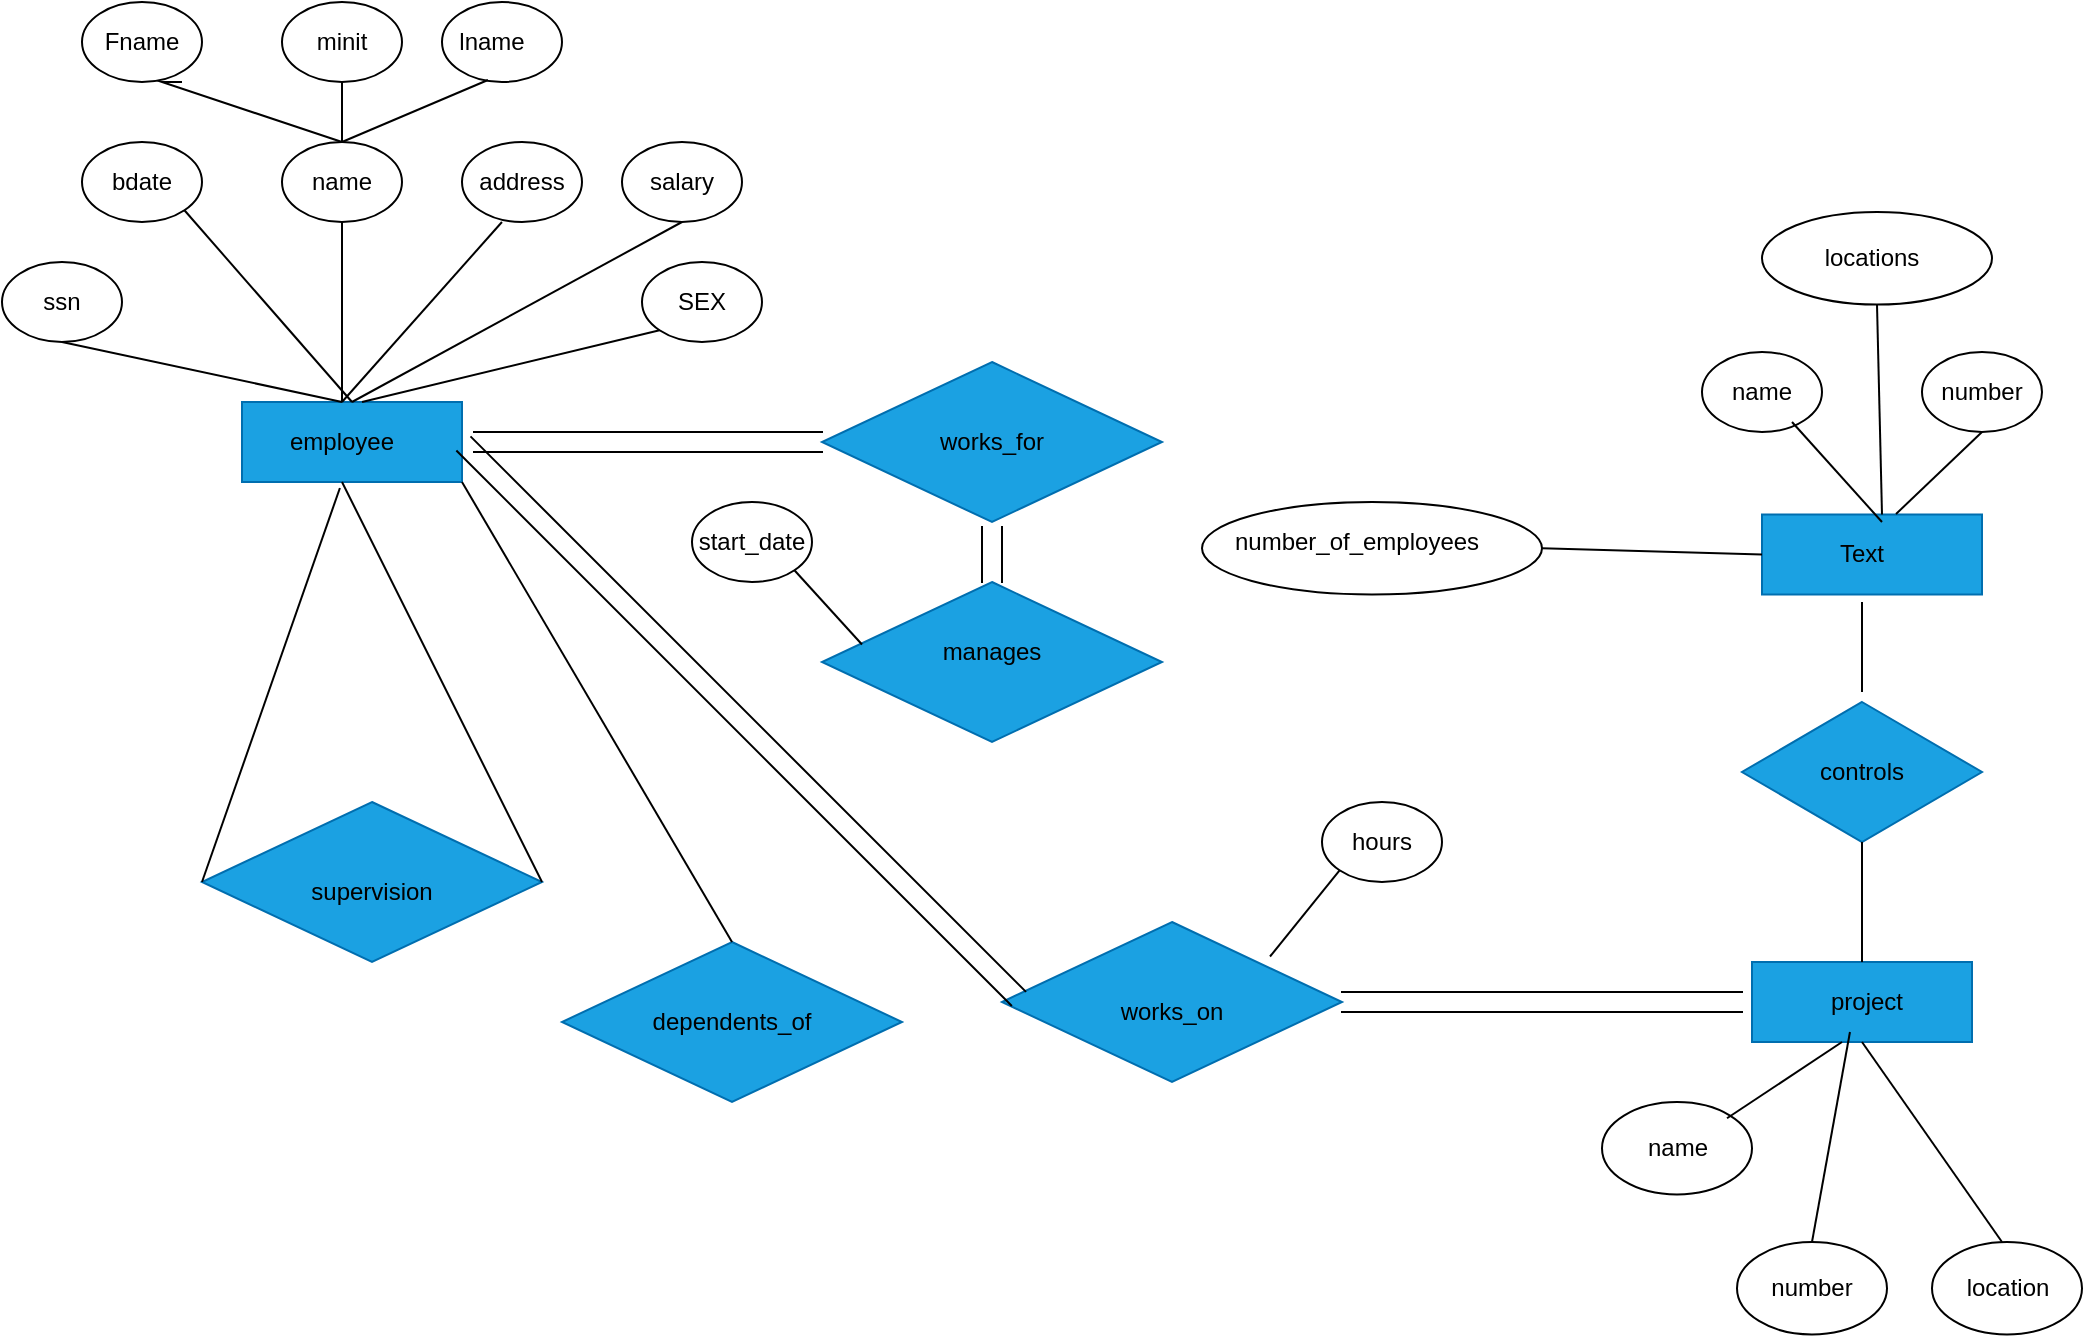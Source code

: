 <mxfile version="21.5.0" type="github">
  <diagram name="Halaman-1" id="66dkffTbdJDaujBPnoAA">
    <mxGraphModel dx="1633" dy="758" grid="1" gridSize="10" guides="1" tooltips="1" connect="1" arrows="1" fold="1" page="1" pageScale="1" pageWidth="850" pageHeight="1100" math="0" shadow="0">
      <root>
        <mxCell id="0" />
        <mxCell id="1" parent="0" />
        <mxCell id="JkQNoZzXG15EF7CzewIj-1" value="" style="ellipse;whiteSpace=wrap;html=1;" vertex="1" parent="1">
          <mxGeometry x="60" y="50" width="60" height="40" as="geometry" />
        </mxCell>
        <mxCell id="JkQNoZzXG15EF7CzewIj-2" value="" style="ellipse;whiteSpace=wrap;html=1;" vertex="1" parent="1">
          <mxGeometry x="160" y="120" width="60" height="40" as="geometry" />
        </mxCell>
        <mxCell id="JkQNoZzXG15EF7CzewIj-3" value="" style="ellipse;whiteSpace=wrap;html=1;" vertex="1" parent="1">
          <mxGeometry x="240" y="50" width="60" height="40" as="geometry" />
        </mxCell>
        <mxCell id="JkQNoZzXG15EF7CzewIj-4" value="" style="ellipse;whiteSpace=wrap;html=1;" vertex="1" parent="1">
          <mxGeometry x="160" y="50" width="60" height="40" as="geometry" />
        </mxCell>
        <mxCell id="JkQNoZzXG15EF7CzewIj-6" value="" style="ellipse;whiteSpace=wrap;html=1;" vertex="1" parent="1">
          <mxGeometry x="60" y="120" width="60" height="40" as="geometry" />
        </mxCell>
        <mxCell id="JkQNoZzXG15EF7CzewIj-7" value="" style="ellipse;whiteSpace=wrap;html=1;" vertex="1" parent="1">
          <mxGeometry x="250" y="120" width="60" height="40" as="geometry" />
        </mxCell>
        <mxCell id="JkQNoZzXG15EF7CzewIj-8" value="" style="ellipse;whiteSpace=wrap;html=1;" vertex="1" parent="1">
          <mxGeometry x="330" y="120" width="60" height="40" as="geometry" />
        </mxCell>
        <mxCell id="JkQNoZzXG15EF7CzewIj-9" value="" style="ellipse;whiteSpace=wrap;html=1;" vertex="1" parent="1">
          <mxGeometry x="20" y="180" width="60" height="40" as="geometry" />
        </mxCell>
        <mxCell id="JkQNoZzXG15EF7CzewIj-10" value="" style="endArrow=none;html=1;rounded=0;entryX=0.5;entryY=1;entryDx=0;entryDy=0;exitX=0.5;exitY=0;exitDx=0;exitDy=0;" edge="1" parent="1" source="JkQNoZzXG15EF7CzewIj-2" target="JkQNoZzXG15EF7CzewIj-4">
          <mxGeometry width="50" height="50" relative="1" as="geometry">
            <mxPoint x="180" y="130" as="sourcePoint" />
            <mxPoint x="230" y="80" as="targetPoint" />
          </mxGeometry>
        </mxCell>
        <mxCell id="JkQNoZzXG15EF7CzewIj-12" value="" style="endArrow=none;html=1;rounded=0;entryX=0.383;entryY=0.975;entryDx=0;entryDy=0;exitX=0.5;exitY=0;exitDx=0;exitDy=0;entryPerimeter=0;" edge="1" parent="1" source="JkQNoZzXG15EF7CzewIj-2" target="JkQNoZzXG15EF7CzewIj-3">
          <mxGeometry width="50" height="50" relative="1" as="geometry">
            <mxPoint x="200" y="130" as="sourcePoint" />
            <mxPoint x="200" y="100" as="targetPoint" />
          </mxGeometry>
        </mxCell>
        <mxCell id="JkQNoZzXG15EF7CzewIj-13" value="" style="endArrow=none;html=1;rounded=0;exitX=0.5;exitY=0;exitDx=0;exitDy=0;" edge="1" parent="1" source="JkQNoZzXG15EF7CzewIj-2">
          <mxGeometry width="50" height="50" relative="1" as="geometry">
            <mxPoint x="210" y="140" as="sourcePoint" />
            <mxPoint x="110" y="90" as="targetPoint" />
            <Array as="points">
              <mxPoint x="100" y="90" />
            </Array>
          </mxGeometry>
        </mxCell>
        <mxCell id="JkQNoZzXG15EF7CzewIj-14" value="" style="rounded=0;whiteSpace=wrap;html=1;fillColor=#1ba1e2;fontColor=#ffffff;strokeColor=#006EAF;" vertex="1" parent="1">
          <mxGeometry x="140" y="250" width="110" height="40" as="geometry" />
        </mxCell>
        <mxCell id="JkQNoZzXG15EF7CzewIj-15" value="" style="endArrow=none;html=1;rounded=0;entryX=0.5;entryY=1;entryDx=0;entryDy=0;" edge="1" parent="1" target="JkQNoZzXG15EF7CzewIj-2">
          <mxGeometry width="50" height="50" relative="1" as="geometry">
            <mxPoint x="190" y="250" as="sourcePoint" />
            <mxPoint x="240" y="200" as="targetPoint" />
          </mxGeometry>
        </mxCell>
        <mxCell id="JkQNoZzXG15EF7CzewIj-16" value="" style="endArrow=none;html=1;rounded=0;entryX=0.333;entryY=1;entryDx=0;entryDy=0;entryPerimeter=0;" edge="1" parent="1" target="JkQNoZzXG15EF7CzewIj-7">
          <mxGeometry width="50" height="50" relative="1" as="geometry">
            <mxPoint x="190" y="250" as="sourcePoint" />
            <mxPoint x="240" y="200" as="targetPoint" />
          </mxGeometry>
        </mxCell>
        <mxCell id="JkQNoZzXG15EF7CzewIj-17" value="" style="endArrow=none;html=1;rounded=0;entryX=0.5;entryY=1;entryDx=0;entryDy=0;exitX=0.5;exitY=0;exitDx=0;exitDy=0;" edge="1" parent="1" source="JkQNoZzXG15EF7CzewIj-14" target="JkQNoZzXG15EF7CzewIj-8">
          <mxGeometry width="50" height="50" relative="1" as="geometry">
            <mxPoint x="200" y="260" as="sourcePoint" />
            <mxPoint x="280" y="170" as="targetPoint" />
          </mxGeometry>
        </mxCell>
        <mxCell id="JkQNoZzXG15EF7CzewIj-18" value="" style="ellipse;whiteSpace=wrap;html=1;" vertex="1" parent="1">
          <mxGeometry x="340" y="180" width="60" height="40" as="geometry" />
        </mxCell>
        <mxCell id="JkQNoZzXG15EF7CzewIj-19" value="" style="endArrow=none;html=1;rounded=0;entryX=0;entryY=1;entryDx=0;entryDy=0;" edge="1" parent="1" target="JkQNoZzXG15EF7CzewIj-18">
          <mxGeometry width="50" height="50" relative="1" as="geometry">
            <mxPoint x="200" y="250" as="sourcePoint" />
            <mxPoint x="370" y="170" as="targetPoint" />
          </mxGeometry>
        </mxCell>
        <mxCell id="JkQNoZzXG15EF7CzewIj-20" value="" style="endArrow=none;html=1;rounded=0;entryX=0.5;entryY=1;entryDx=0;entryDy=0;" edge="1" parent="1" target="JkQNoZzXG15EF7CzewIj-9">
          <mxGeometry width="50" height="50" relative="1" as="geometry">
            <mxPoint x="190" y="250" as="sourcePoint" />
            <mxPoint x="359" y="224" as="targetPoint" />
          </mxGeometry>
        </mxCell>
        <mxCell id="JkQNoZzXG15EF7CzewIj-21" value="" style="endArrow=none;html=1;rounded=0;entryX=1;entryY=1;entryDx=0;entryDy=0;exitX=0.5;exitY=0;exitDx=0;exitDy=0;" edge="1" parent="1" source="JkQNoZzXG15EF7CzewIj-14" target="JkQNoZzXG15EF7CzewIj-6">
          <mxGeometry width="50" height="50" relative="1" as="geometry">
            <mxPoint x="220" y="270" as="sourcePoint" />
            <mxPoint x="369" y="234" as="targetPoint" />
          </mxGeometry>
        </mxCell>
        <mxCell id="JkQNoZzXG15EF7CzewIj-22" value="" style="rhombus;whiteSpace=wrap;html=1;fillColor=#1ba1e2;fontColor=#ffffff;strokeColor=#006EAF;" vertex="1" parent="1">
          <mxGeometry x="120" y="450" width="170" height="80" as="geometry" />
        </mxCell>
        <mxCell id="JkQNoZzXG15EF7CzewIj-23" value="" style="rhombus;whiteSpace=wrap;html=1;fillColor=#1ba1e2;fontColor=#ffffff;strokeColor=#006EAF;" vertex="1" parent="1">
          <mxGeometry x="300" y="520" width="170" height="80" as="geometry" />
        </mxCell>
        <mxCell id="JkQNoZzXG15EF7CzewIj-24" value="" style="rhombus;whiteSpace=wrap;html=1;fillColor=#1ba1e2;fontColor=#ffffff;strokeColor=#006EAF;" vertex="1" parent="1">
          <mxGeometry x="430" y="230" width="170" height="80" as="geometry" />
        </mxCell>
        <mxCell id="JkQNoZzXG15EF7CzewIj-25" value="" style="rhombus;whiteSpace=wrap;html=1;fillColor=#1ba1e2;fontColor=#ffffff;strokeColor=#006EAF;" vertex="1" parent="1">
          <mxGeometry x="430" y="340" width="170" height="80" as="geometry" />
        </mxCell>
        <mxCell id="JkQNoZzXG15EF7CzewIj-26" value="" style="rhombus;whiteSpace=wrap;html=1;fillColor=#1ba1e2;fontColor=#ffffff;strokeColor=#006EAF;" vertex="1" parent="1">
          <mxGeometry x="520" y="510" width="170" height="80" as="geometry" />
        </mxCell>
        <mxCell id="JkQNoZzXG15EF7CzewIj-30" value="" style="shape=partialRectangle;whiteSpace=wrap;html=1;left=0;right=0;fillColor=none;rotation=90;" vertex="1" parent="1">
          <mxGeometry x="501.25" y="321.25" width="27.5" height="10" as="geometry" />
        </mxCell>
        <mxCell id="JkQNoZzXG15EF7CzewIj-32" value="" style="shape=partialRectangle;whiteSpace=wrap;html=1;left=0;right=0;fillColor=none;rotation=-180;" vertex="1" parent="1">
          <mxGeometry x="256" y="265" width="174" height="10" as="geometry" />
        </mxCell>
        <mxCell id="JkQNoZzXG15EF7CzewIj-33" value="" style="endArrow=none;html=1;rounded=0;entryX=0;entryY=0.5;entryDx=0;entryDy=0;exitX=0.445;exitY=1.075;exitDx=0;exitDy=0;exitPerimeter=0;" edge="1" parent="1" source="JkQNoZzXG15EF7CzewIj-14" target="JkQNoZzXG15EF7CzewIj-22">
          <mxGeometry width="50" height="50" relative="1" as="geometry">
            <mxPoint x="200" y="260" as="sourcePoint" />
            <mxPoint x="60" y="230" as="targetPoint" />
          </mxGeometry>
        </mxCell>
        <mxCell id="JkQNoZzXG15EF7CzewIj-34" value="" style="endArrow=none;html=1;rounded=0;entryX=1;entryY=0.5;entryDx=0;entryDy=0;" edge="1" parent="1" target="JkQNoZzXG15EF7CzewIj-22">
          <mxGeometry width="50" height="50" relative="1" as="geometry">
            <mxPoint x="190" y="290" as="sourcePoint" />
            <mxPoint x="70" y="240" as="targetPoint" />
          </mxGeometry>
        </mxCell>
        <mxCell id="JkQNoZzXG15EF7CzewIj-35" value="" style="endArrow=none;html=1;rounded=0;entryX=0.5;entryY=0;entryDx=0;entryDy=0;exitX=1;exitY=1;exitDx=0;exitDy=0;" edge="1" parent="1" source="JkQNoZzXG15EF7CzewIj-14" target="JkQNoZzXG15EF7CzewIj-23">
          <mxGeometry width="50" height="50" relative="1" as="geometry">
            <mxPoint x="200" y="300" as="sourcePoint" />
            <mxPoint x="300" y="500" as="targetPoint" />
          </mxGeometry>
        </mxCell>
        <mxCell id="JkQNoZzXG15EF7CzewIj-36" value="" style="ellipse;whiteSpace=wrap;html=1;" vertex="1" parent="1">
          <mxGeometry x="365" y="300" width="60" height="40" as="geometry" />
        </mxCell>
        <mxCell id="JkQNoZzXG15EF7CzewIj-37" value="" style="endArrow=none;html=1;rounded=0;entryX=1;entryY=1;entryDx=0;entryDy=0;" edge="1" parent="1" target="JkQNoZzXG15EF7CzewIj-36">
          <mxGeometry width="50" height="50" relative="1" as="geometry">
            <mxPoint x="450" y="371.25" as="sourcePoint" />
            <mxPoint x="450" y="281.25" as="targetPoint" />
          </mxGeometry>
        </mxCell>
        <mxCell id="JkQNoZzXG15EF7CzewIj-39" value="" style="shape=partialRectangle;whiteSpace=wrap;html=1;left=0;right=0;fillColor=none;rotation=-135;" vertex="1" parent="1">
          <mxGeometry x="193.7" y="404.61" width="391.8" height="10" as="geometry" />
        </mxCell>
        <mxCell id="JkQNoZzXG15EF7CzewIj-40" value="" style="ellipse;whiteSpace=wrap;html=1;" vertex="1" parent="1">
          <mxGeometry x="680" y="450" width="60" height="40" as="geometry" />
        </mxCell>
        <mxCell id="JkQNoZzXG15EF7CzewIj-42" value="" style="endArrow=none;html=1;rounded=0;entryX=0;entryY=1;entryDx=0;entryDy=0;" edge="1" parent="1" target="JkQNoZzXG15EF7CzewIj-40">
          <mxGeometry width="50" height="50" relative="1" as="geometry">
            <mxPoint x="654" y="527.25" as="sourcePoint" />
            <mxPoint x="620" y="490" as="targetPoint" />
          </mxGeometry>
        </mxCell>
        <mxCell id="JkQNoZzXG15EF7CzewIj-43" value="" style="shape=partialRectangle;whiteSpace=wrap;html=1;left=0;right=0;fillColor=none;" vertex="1" parent="1">
          <mxGeometry x="690" y="545" width="200" height="10" as="geometry" />
        </mxCell>
        <mxCell id="JkQNoZzXG15EF7CzewIj-44" value="" style="ellipse;whiteSpace=wrap;html=1;" vertex="1" parent="1">
          <mxGeometry x="620" y="300" width="170" height="46.25" as="geometry" />
        </mxCell>
        <mxCell id="JkQNoZzXG15EF7CzewIj-46" value="" style="rounded=0;whiteSpace=wrap;html=1;fillColor=#1ba1e2;fontColor=#ffffff;strokeColor=#006EAF;" vertex="1" parent="1">
          <mxGeometry x="900" y="306.25" width="110" height="40" as="geometry" />
        </mxCell>
        <mxCell id="JkQNoZzXG15EF7CzewIj-47" value="" style="rhombus;whiteSpace=wrap;html=1;fillColor=#1ba1e2;fontColor=#ffffff;strokeColor=#006EAF;" vertex="1" parent="1">
          <mxGeometry x="890" y="400" width="120" height="70" as="geometry" />
        </mxCell>
        <mxCell id="JkQNoZzXG15EF7CzewIj-49" value="" style="rounded=0;whiteSpace=wrap;html=1;fillColor=#1ba1e2;fontColor=#ffffff;strokeColor=#006EAF;" vertex="1" parent="1">
          <mxGeometry x="895" y="530" width="110" height="40" as="geometry" />
        </mxCell>
        <mxCell id="JkQNoZzXG15EF7CzewIj-50" value="" style="ellipse;whiteSpace=wrap;html=1;" vertex="1" parent="1">
          <mxGeometry x="870" y="225" width="60" height="40" as="geometry" />
        </mxCell>
        <mxCell id="JkQNoZzXG15EF7CzewIj-51" value="" style="ellipse;whiteSpace=wrap;html=1;" vertex="1" parent="1">
          <mxGeometry x="980" y="225" width="60" height="40" as="geometry" />
        </mxCell>
        <mxCell id="JkQNoZzXG15EF7CzewIj-52" value="Fname" style="text;html=1;strokeColor=none;fillColor=none;align=center;verticalAlign=middle;whiteSpace=wrap;rounded=0;" vertex="1" parent="1">
          <mxGeometry x="60" y="55" width="60" height="30" as="geometry" />
        </mxCell>
        <mxCell id="JkQNoZzXG15EF7CzewIj-53" value="employee" style="text;html=1;strokeColor=none;fillColor=none;align=center;verticalAlign=middle;whiteSpace=wrap;rounded=0;" vertex="1" parent="1">
          <mxGeometry x="160" y="255" width="60" height="30" as="geometry" />
        </mxCell>
        <mxCell id="JkQNoZzXG15EF7CzewIj-54" value="supervision" style="text;html=1;strokeColor=none;fillColor=none;align=center;verticalAlign=middle;whiteSpace=wrap;rounded=0;" vertex="1" parent="1">
          <mxGeometry x="175" y="480" width="60" height="30" as="geometry" />
        </mxCell>
        <mxCell id="JkQNoZzXG15EF7CzewIj-55" value="ssn" style="text;html=1;strokeColor=none;fillColor=none;align=center;verticalAlign=middle;whiteSpace=wrap;rounded=0;" vertex="1" parent="1">
          <mxGeometry x="20" y="185" width="60" height="30" as="geometry" />
        </mxCell>
        <mxCell id="JkQNoZzXG15EF7CzewIj-56" value="bdate" style="text;html=1;strokeColor=none;fillColor=none;align=center;verticalAlign=middle;whiteSpace=wrap;rounded=0;" vertex="1" parent="1">
          <mxGeometry x="60" y="125" width="60" height="30" as="geometry" />
        </mxCell>
        <mxCell id="JkQNoZzXG15EF7CzewIj-57" value="minit" style="text;html=1;strokeColor=none;fillColor=none;align=center;verticalAlign=middle;whiteSpace=wrap;rounded=0;" vertex="1" parent="1">
          <mxGeometry x="160" y="55" width="60" height="30" as="geometry" />
        </mxCell>
        <mxCell id="JkQNoZzXG15EF7CzewIj-58" value="name" style="text;html=1;strokeColor=none;fillColor=none;align=center;verticalAlign=middle;whiteSpace=wrap;rounded=0;" vertex="1" parent="1">
          <mxGeometry x="160" y="125" width="60" height="30" as="geometry" />
        </mxCell>
        <mxCell id="JkQNoZzXG15EF7CzewIj-59" value="lname" style="text;html=1;strokeColor=none;fillColor=none;align=center;verticalAlign=middle;whiteSpace=wrap;rounded=0;" vertex="1" parent="1">
          <mxGeometry x="235" y="55" width="60" height="30" as="geometry" />
        </mxCell>
        <mxCell id="JkQNoZzXG15EF7CzewIj-60" value="address" style="text;html=1;strokeColor=none;fillColor=none;align=center;verticalAlign=middle;whiteSpace=wrap;rounded=0;" vertex="1" parent="1">
          <mxGeometry x="250" y="125" width="60" height="30" as="geometry" />
        </mxCell>
        <mxCell id="JkQNoZzXG15EF7CzewIj-61" value="salary" style="text;html=1;strokeColor=none;fillColor=none;align=center;verticalAlign=middle;whiteSpace=wrap;rounded=0;" vertex="1" parent="1">
          <mxGeometry x="330" y="125" width="60" height="30" as="geometry" />
        </mxCell>
        <mxCell id="JkQNoZzXG15EF7CzewIj-62" value="SEX" style="text;html=1;strokeColor=none;fillColor=none;align=center;verticalAlign=middle;whiteSpace=wrap;rounded=0;" vertex="1" parent="1">
          <mxGeometry x="340" y="185" width="60" height="30" as="geometry" />
        </mxCell>
        <mxCell id="JkQNoZzXG15EF7CzewIj-63" value="start_date" style="text;html=1;strokeColor=none;fillColor=none;align=center;verticalAlign=middle;whiteSpace=wrap;rounded=0;" vertex="1" parent="1">
          <mxGeometry x="370" y="305" width="49.6" height="30" as="geometry" />
        </mxCell>
        <mxCell id="JkQNoZzXG15EF7CzewIj-64" value="works_for" style="text;html=1;strokeColor=none;fillColor=none;align=center;verticalAlign=middle;whiteSpace=wrap;rounded=0;" vertex="1" parent="1">
          <mxGeometry x="485" y="255" width="60" height="30" as="geometry" />
        </mxCell>
        <mxCell id="JkQNoZzXG15EF7CzewIj-65" value="manages" style="text;html=1;strokeColor=none;fillColor=none;align=center;verticalAlign=middle;whiteSpace=wrap;rounded=0;" vertex="1" parent="1">
          <mxGeometry x="485" y="360" width="60" height="30" as="geometry" />
        </mxCell>
        <mxCell id="JkQNoZzXG15EF7CzewIj-66" value="dependents_of" style="text;html=1;strokeColor=none;fillColor=none;align=center;verticalAlign=middle;whiteSpace=wrap;rounded=0;" vertex="1" parent="1">
          <mxGeometry x="355" y="545" width="60" height="30" as="geometry" />
        </mxCell>
        <mxCell id="JkQNoZzXG15EF7CzewIj-67" value="works_on" style="text;html=1;strokeColor=none;fillColor=none;align=center;verticalAlign=middle;whiteSpace=wrap;rounded=0;" vertex="1" parent="1">
          <mxGeometry x="575" y="540" width="60" height="30" as="geometry" />
        </mxCell>
        <mxCell id="JkQNoZzXG15EF7CzewIj-68" value="hours" style="text;html=1;strokeColor=none;fillColor=none;align=center;verticalAlign=middle;whiteSpace=wrap;rounded=0;" vertex="1" parent="1">
          <mxGeometry x="680" y="455" width="60" height="30" as="geometry" />
        </mxCell>
        <mxCell id="JkQNoZzXG15EF7CzewIj-69" value="project" style="text;html=1;strokeColor=none;fillColor=none;align=center;verticalAlign=middle;whiteSpace=wrap;rounded=0;" vertex="1" parent="1">
          <mxGeometry x="920" y="535" width="65" height="30" as="geometry" />
        </mxCell>
        <mxCell id="JkQNoZzXG15EF7CzewIj-70" value="controls" style="text;html=1;strokeColor=none;fillColor=none;align=center;verticalAlign=middle;whiteSpace=wrap;rounded=0;" vertex="1" parent="1">
          <mxGeometry x="920" y="420" width="60" height="30" as="geometry" />
        </mxCell>
        <mxCell id="JkQNoZzXG15EF7CzewIj-71" value="Text" style="text;html=1;strokeColor=none;fillColor=none;align=center;verticalAlign=middle;whiteSpace=wrap;rounded=0;" vertex="1" parent="1">
          <mxGeometry x="920" y="311.25" width="60" height="30" as="geometry" />
        </mxCell>
        <mxCell id="JkQNoZzXG15EF7CzewIj-72" value="number_of_employees" style="text;html=1;strokeColor=none;fillColor=none;align=center;verticalAlign=middle;whiteSpace=wrap;rounded=0;" vertex="1" parent="1">
          <mxGeometry x="660" y="305" width="75" height="30" as="geometry" />
        </mxCell>
        <mxCell id="JkQNoZzXG15EF7CzewIj-73" value="name" style="text;html=1;strokeColor=none;fillColor=none;align=center;verticalAlign=middle;whiteSpace=wrap;rounded=0;" vertex="1" parent="1">
          <mxGeometry x="870" y="230" width="60" height="30" as="geometry" />
        </mxCell>
        <mxCell id="JkQNoZzXG15EF7CzewIj-74" value="number" style="text;html=1;strokeColor=none;fillColor=none;align=center;verticalAlign=middle;whiteSpace=wrap;rounded=0;" vertex="1" parent="1">
          <mxGeometry x="980" y="230" width="60" height="30" as="geometry" />
        </mxCell>
        <mxCell id="JkQNoZzXG15EF7CzewIj-75" value="" style="ellipse;whiteSpace=wrap;html=1;" vertex="1" parent="1">
          <mxGeometry x="900" y="155" width="115" height="46.25" as="geometry" />
        </mxCell>
        <mxCell id="JkQNoZzXG15EF7CzewIj-76" value="locations" style="text;html=1;strokeColor=none;fillColor=none;align=center;verticalAlign=middle;whiteSpace=wrap;rounded=0;" vertex="1" parent="1">
          <mxGeometry x="925" y="163.13" width="60" height="30" as="geometry" />
        </mxCell>
        <mxCell id="JkQNoZzXG15EF7CzewIj-77" value="" style="endArrow=none;html=1;rounded=0;entryX=0;entryY=1;entryDx=0;entryDy=0;exitX=0.609;exitY=-0.006;exitDx=0;exitDy=0;exitPerimeter=0;" edge="1" parent="1" source="JkQNoZzXG15EF7CzewIj-46">
          <mxGeometry width="50" height="50" relative="1" as="geometry">
            <mxPoint x="975" y="308.25" as="sourcePoint" />
            <mxPoint x="1010" y="265" as="targetPoint" />
          </mxGeometry>
        </mxCell>
        <mxCell id="JkQNoZzXG15EF7CzewIj-78" value="" style="endArrow=none;html=1;rounded=0;entryX=0.75;entryY=1;entryDx=0;entryDy=0;" edge="1" parent="1" target="JkQNoZzXG15EF7CzewIj-73">
          <mxGeometry width="50" height="50" relative="1" as="geometry">
            <mxPoint x="960" y="310" as="sourcePoint" />
            <mxPoint x="980" y="261.75" as="targetPoint" />
          </mxGeometry>
        </mxCell>
        <mxCell id="JkQNoZzXG15EF7CzewIj-79" value="" style="endArrow=none;html=1;rounded=0;entryX=0.5;entryY=1;entryDx=0;entryDy=0;" edge="1" parent="1" target="JkQNoZzXG15EF7CzewIj-75">
          <mxGeometry width="50" height="50" relative="1" as="geometry">
            <mxPoint x="960" y="306.25" as="sourcePoint" />
            <mxPoint x="995" y="263" as="targetPoint" />
          </mxGeometry>
        </mxCell>
        <mxCell id="JkQNoZzXG15EF7CzewIj-80" value="" style="endArrow=none;html=1;rounded=0;" edge="1" parent="1">
          <mxGeometry width="50" height="50" relative="1" as="geometry">
            <mxPoint x="950" y="395" as="sourcePoint" />
            <mxPoint x="950" y="350" as="targetPoint" />
          </mxGeometry>
        </mxCell>
        <mxCell id="JkQNoZzXG15EF7CzewIj-82" value="" style="ellipse;whiteSpace=wrap;html=1;" vertex="1" parent="1">
          <mxGeometry x="820" y="600" width="75" height="46.25" as="geometry" />
        </mxCell>
        <mxCell id="JkQNoZzXG15EF7CzewIj-84" value="name" style="text;html=1;strokeColor=none;fillColor=none;align=center;verticalAlign=middle;whiteSpace=wrap;rounded=0;" vertex="1" parent="1">
          <mxGeometry x="827.5" y="608.13" width="60" height="30" as="geometry" />
        </mxCell>
        <mxCell id="JkQNoZzXG15EF7CzewIj-85" value="" style="endArrow=none;html=1;rounded=0;" edge="1" parent="1">
          <mxGeometry width="50" height="50" relative="1" as="geometry">
            <mxPoint x="882.5" y="608.13" as="sourcePoint" />
            <mxPoint x="940" y="570" as="targetPoint" />
          </mxGeometry>
        </mxCell>
        <mxCell id="JkQNoZzXG15EF7CzewIj-86" value="" style="endArrow=none;html=1;rounded=0;entryX=0.5;entryY=1;entryDx=0;entryDy=0;" edge="1" parent="1" target="JkQNoZzXG15EF7CzewIj-47">
          <mxGeometry width="50" height="50" relative="1" as="geometry">
            <mxPoint x="950" y="530" as="sourcePoint" />
            <mxPoint x="997.5" y="491.87" as="targetPoint" />
          </mxGeometry>
        </mxCell>
        <mxCell id="JkQNoZzXG15EF7CzewIj-88" value="" style="endArrow=none;html=1;rounded=0;entryX=1;entryY=0.5;entryDx=0;entryDy=0;exitX=0;exitY=0.5;exitDx=0;exitDy=0;" edge="1" parent="1" source="JkQNoZzXG15EF7CzewIj-46" target="JkQNoZzXG15EF7CzewIj-44">
          <mxGeometry width="50" height="50" relative="1" as="geometry">
            <mxPoint x="970" y="316.25" as="sourcePoint" />
            <mxPoint x="968" y="211" as="targetPoint" />
          </mxGeometry>
        </mxCell>
        <mxCell id="JkQNoZzXG15EF7CzewIj-89" value="" style="ellipse;whiteSpace=wrap;html=1;" vertex="1" parent="1">
          <mxGeometry x="887.5" y="670" width="75" height="46.25" as="geometry" />
        </mxCell>
        <mxCell id="JkQNoZzXG15EF7CzewIj-90" value="number" style="text;html=1;strokeColor=none;fillColor=none;align=center;verticalAlign=middle;whiteSpace=wrap;rounded=0;" vertex="1" parent="1">
          <mxGeometry x="895" y="678.13" width="60" height="30" as="geometry" />
        </mxCell>
        <mxCell id="JkQNoZzXG15EF7CzewIj-91" value="" style="ellipse;whiteSpace=wrap;html=1;" vertex="1" parent="1">
          <mxGeometry x="985" y="670.01" width="75" height="46.25" as="geometry" />
        </mxCell>
        <mxCell id="JkQNoZzXG15EF7CzewIj-92" value="location" style="text;html=1;strokeColor=none;fillColor=none;align=center;verticalAlign=middle;whiteSpace=wrap;rounded=0;" vertex="1" parent="1">
          <mxGeometry x="992.5" y="678.14" width="60" height="30" as="geometry" />
        </mxCell>
        <mxCell id="JkQNoZzXG15EF7CzewIj-93" value="" style="endArrow=none;html=1;rounded=0;entryX=0.369;entryY=1;entryDx=0;entryDy=0;entryPerimeter=0;exitX=0.5;exitY=0;exitDx=0;exitDy=0;" edge="1" parent="1" source="JkQNoZzXG15EF7CzewIj-89" target="JkQNoZzXG15EF7CzewIj-69">
          <mxGeometry width="50" height="50" relative="1" as="geometry">
            <mxPoint x="892.5" y="618.13" as="sourcePoint" />
            <mxPoint x="940" y="580" as="targetPoint" />
          </mxGeometry>
        </mxCell>
        <mxCell id="JkQNoZzXG15EF7CzewIj-94" value="" style="endArrow=none;html=1;rounded=0;entryX=0.5;entryY=1;entryDx=0;entryDy=0;entryPerimeter=0;" edge="1" parent="1" target="JkQNoZzXG15EF7CzewIj-49">
          <mxGeometry width="50" height="50" relative="1" as="geometry">
            <mxPoint x="1020" y="670" as="sourcePoint" />
            <mxPoint x="940" y="570" as="targetPoint" />
          </mxGeometry>
        </mxCell>
      </root>
    </mxGraphModel>
  </diagram>
</mxfile>
